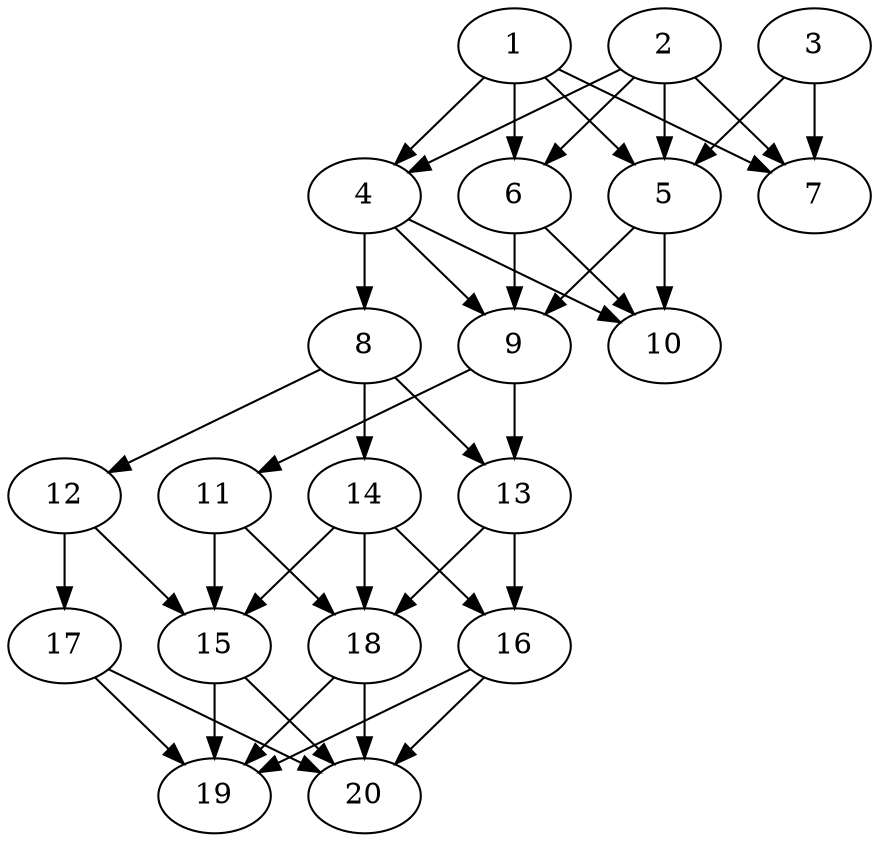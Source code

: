 // DAG automatically generated by daggen at Sat Jul 27 15:36:52 2019
// ./daggen --dot -n 20 --ccr 0.5 --fat 0.4 --regular 0.5 --density 0.8 --mindata 5242880 --maxdata 52428800 
digraph G {
  1 [size="51423232", alpha="0.09", expect_size="25711616"] 
  1 -> 4 [size ="25711616"]
  1 -> 5 [size ="25711616"]
  1 -> 6 [size ="25711616"]
  1 -> 7 [size ="25711616"]
  2 [size="38207488", alpha="0.09", expect_size="19103744"] 
  2 -> 4 [size ="19103744"]
  2 -> 5 [size ="19103744"]
  2 -> 6 [size ="19103744"]
  2 -> 7 [size ="19103744"]
  3 [size="36126720", alpha="0.05", expect_size="18063360"] 
  3 -> 5 [size ="18063360"]
  3 -> 7 [size ="18063360"]
  4 [size="53108736", alpha="0.11", expect_size="26554368"] 
  4 -> 8 [size ="26554368"]
  4 -> 9 [size ="26554368"]
  4 -> 10 [size ="26554368"]
  5 [size="96139264", alpha="0.04", expect_size="48069632"] 
  5 -> 9 [size ="48069632"]
  5 -> 10 [size ="48069632"]
  6 [size="50872320", alpha="0.16", expect_size="25436160"] 
  6 -> 9 [size ="25436160"]
  6 -> 10 [size ="25436160"]
  7 [size="48748544", alpha="0.00", expect_size="24374272"] 
  8 [size="47265792", alpha="0.11", expect_size="23632896"] 
  8 -> 12 [size ="23632896"]
  8 -> 13 [size ="23632896"]
  8 -> 14 [size ="23632896"]
  9 [size="43802624", alpha="0.11", expect_size="21901312"] 
  9 -> 11 [size ="21901312"]
  9 -> 13 [size ="21901312"]
  10 [size="26101760", alpha="0.08", expect_size="13050880"] 
  11 [size="50700288", alpha="0.19", expect_size="25350144"] 
  11 -> 15 [size ="25350144"]
  11 -> 18 [size ="25350144"]
  12 [size="92020736", alpha="0.17", expect_size="46010368"] 
  12 -> 15 [size ="46010368"]
  12 -> 17 [size ="46010368"]
  13 [size="39475200", alpha="0.19", expect_size="19737600"] 
  13 -> 16 [size ="19737600"]
  13 -> 18 [size ="19737600"]
  14 [size="63639552", alpha="0.13", expect_size="31819776"] 
  14 -> 15 [size ="31819776"]
  14 -> 16 [size ="31819776"]
  14 -> 18 [size ="31819776"]
  15 [size="23314432", alpha="0.10", expect_size="11657216"] 
  15 -> 19 [size ="11657216"]
  15 -> 20 [size ="11657216"]
  16 [size="41617408", alpha="0.10", expect_size="20808704"] 
  16 -> 19 [size ="20808704"]
  16 -> 20 [size ="20808704"]
  17 [size="22605824", alpha="0.15", expect_size="11302912"] 
  17 -> 19 [size ="11302912"]
  17 -> 20 [size ="11302912"]
  18 [size="23277568", alpha="0.05", expect_size="11638784"] 
  18 -> 19 [size ="11638784"]
  18 -> 20 [size ="11638784"]
  19 [size="73701376", alpha="0.09", expect_size="36850688"] 
  20 [size="28950528", alpha="0.13", expect_size="14475264"] 
}
